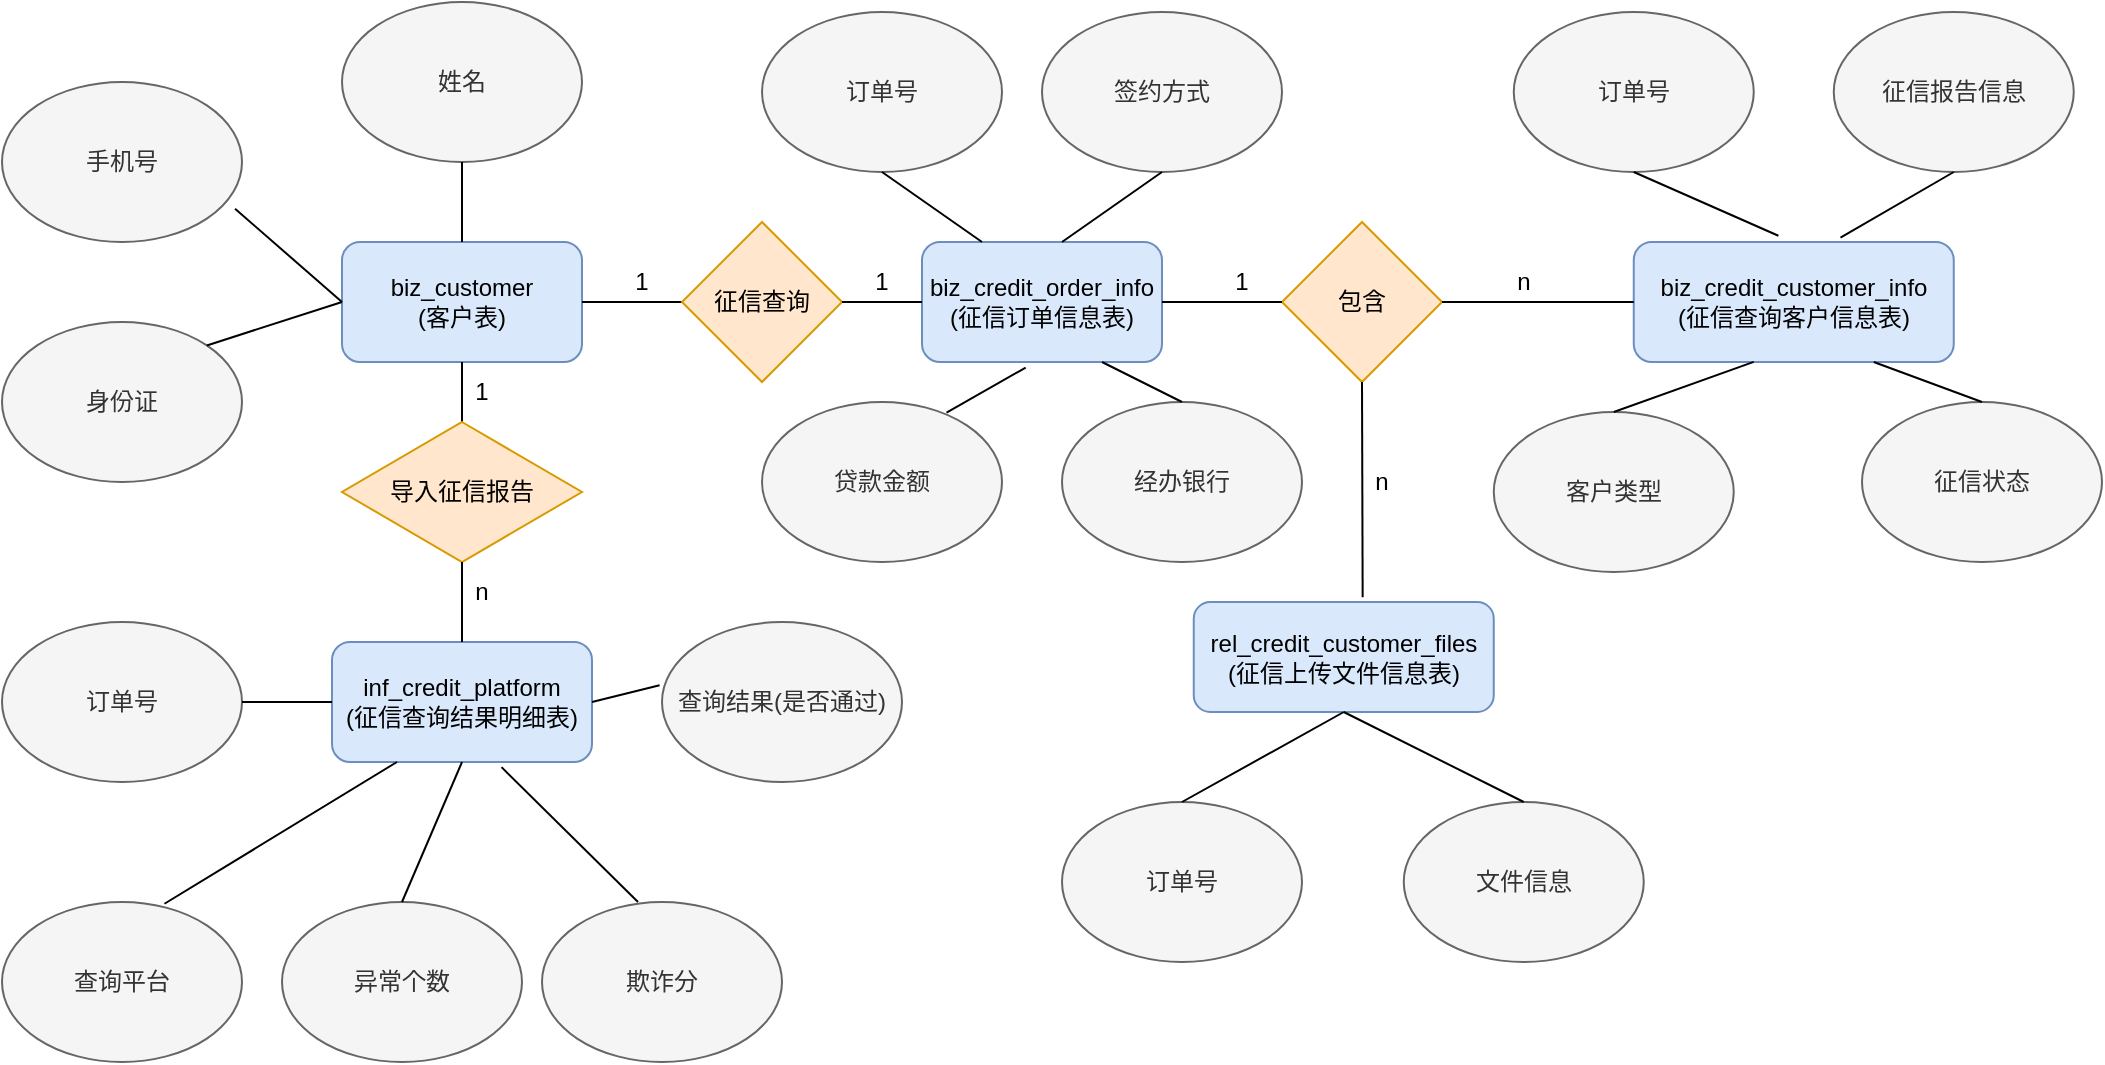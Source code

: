 <mxfile version="12.6.6" type="github"><diagram id="8V74wypXKoyKjCxsadvE" name="Page-1"><mxGraphModel dx="1235" dy="587" grid="1" gridSize="10" guides="1" tooltips="1" connect="1" arrows="1" fold="1" page="1" pageScale="1" pageWidth="1200" pageHeight="1920" math="0" shadow="0"><root><mxCell id="0"/><mxCell id="1" parent="0"/><mxCell id="b-nBw8n8Qqu6ZaVx6pGk-138" value="n" style="text;html=1;strokeColor=none;fillColor=none;align=center;verticalAlign=middle;whiteSpace=wrap;rounded=0;" vertex="1" parent="1"><mxGeometry x="740.88" y="560" width="40" height="20" as="geometry"/></mxCell><mxCell id="b-nBw8n8Qqu6ZaVx6pGk-79" value="biz_customer&lt;br&gt;(客户表)" style="rounded=1;whiteSpace=wrap;html=1;fillColor=#dae8fc;strokeColor=#6c8ebf;" vertex="1" parent="1"><mxGeometry x="170" y="550" width="120" height="60" as="geometry"/></mxCell><mxCell id="b-nBw8n8Qqu6ZaVx6pGk-80" value="手机号" style="ellipse;whiteSpace=wrap;html=1;fillColor=#f5f5f5;strokeColor=#666666;fontColor=#333333;" vertex="1" parent="1"><mxGeometry y="470" width="120" height="80" as="geometry"/></mxCell><mxCell id="b-nBw8n8Qqu6ZaVx6pGk-81" value="姓名" style="ellipse;whiteSpace=wrap;html=1;direction=east;fillColor=#f5f5f5;strokeColor=#666666;fontColor=#333333;" vertex="1" parent="1"><mxGeometry x="170" y="430" width="120" height="80" as="geometry"/></mxCell><mxCell id="b-nBw8n8Qqu6ZaVx6pGk-82" value="身份证" style="ellipse;whiteSpace=wrap;html=1;fillColor=#f5f5f5;strokeColor=#666666;fontColor=#333333;" vertex="1" parent="1"><mxGeometry y="590" width="120" height="80" as="geometry"/></mxCell><mxCell id="b-nBw8n8Qqu6ZaVx6pGk-83" style="edgeStyle=orthogonalEdgeStyle;rounded=0;orthogonalLoop=1;jettySize=auto;html=1;exitX=0.5;exitY=1;exitDx=0;exitDy=0;fillColor=#f5f5f5;strokeColor=#666666;" edge="1" parent="1" source="b-nBw8n8Qqu6ZaVx6pGk-81" target="b-nBw8n8Qqu6ZaVx6pGk-81"><mxGeometry relative="1" as="geometry"/></mxCell><mxCell id="b-nBw8n8Qqu6ZaVx6pGk-84" value="" style="endArrow=none;html=1;exitX=0.5;exitY=0;exitDx=0;exitDy=0;entryX=0.5;entryY=1;entryDx=0;entryDy=0;" edge="1" parent="1" source="b-nBw8n8Qqu6ZaVx6pGk-79" target="b-nBw8n8Qqu6ZaVx6pGk-81"><mxGeometry width="50" height="50" relative="1" as="geometry"><mxPoint x="180" y="590" as="sourcePoint"/><mxPoint x="70" y="510" as="targetPoint"/></mxGeometry></mxCell><mxCell id="b-nBw8n8Qqu6ZaVx6pGk-85" value="" style="endArrow=none;html=1;entryX=0;entryY=0.5;entryDx=0;entryDy=0;exitX=1;exitY=0;exitDx=0;exitDy=0;" edge="1" parent="1" source="b-nBw8n8Qqu6ZaVx6pGk-82" target="b-nBw8n8Qqu6ZaVx6pGk-79"><mxGeometry width="50" height="50" relative="1" as="geometry"><mxPoint x="210" y="660" as="sourcePoint"/><mxPoint x="260" y="610" as="targetPoint"/></mxGeometry></mxCell><mxCell id="b-nBw8n8Qqu6ZaVx6pGk-86" value="" style="endArrow=none;html=1;entryX=0.971;entryY=0.792;entryDx=0;entryDy=0;exitX=0;exitY=0.5;exitDx=0;exitDy=0;entryPerimeter=0;" edge="1" parent="1" source="b-nBw8n8Qqu6ZaVx6pGk-79" target="b-nBw8n8Qqu6ZaVx6pGk-80"><mxGeometry width="50" height="50" relative="1" as="geometry"><mxPoint x="240" y="660" as="sourcePoint"/><mxPoint x="240" y="620" as="targetPoint"/></mxGeometry></mxCell><mxCell id="b-nBw8n8Qqu6ZaVx6pGk-87" value="" style="endArrow=none;html=1;exitX=1;exitY=0.5;exitDx=0;exitDy=0;entryX=0;entryY=0.5;entryDx=0;entryDy=0;" edge="1" parent="1" source="b-nBw8n8Qqu6ZaVx6pGk-79"><mxGeometry width="50" height="50" relative="1" as="geometry"><mxPoint x="290" y="610" as="sourcePoint"/><mxPoint x="340" y="580.0" as="targetPoint"/></mxGeometry></mxCell><mxCell id="b-nBw8n8Qqu6ZaVx6pGk-88" value="1" style="text;html=1;strokeColor=none;fillColor=none;align=center;verticalAlign=middle;whiteSpace=wrap;rounded=0;" vertex="1" parent="1"><mxGeometry x="300" y="560" width="40" height="20" as="geometry"/></mxCell><mxCell id="b-nBw8n8Qqu6ZaVx6pGk-89" value="征信查询" style="rhombus;whiteSpace=wrap;html=1;fillColor=#ffe6cc;strokeColor=#d79b00;" vertex="1" parent="1"><mxGeometry x="340" y="540" width="80" height="80" as="geometry"/></mxCell><mxCell id="b-nBw8n8Qqu6ZaVx6pGk-91" value="biz_credit_customer_info&lt;br&gt;(征信查询客户信息表)" style="rounded=1;whiteSpace=wrap;html=1;fillColor=#dae8fc;strokeColor=#6c8ebf;" vertex="1" parent="1"><mxGeometry x="815.88" y="550" width="160" height="60" as="geometry"/></mxCell><mxCell id="b-nBw8n8Qqu6ZaVx6pGk-92" value="订单号" style="ellipse;whiteSpace=wrap;html=1;fillColor=#f5f5f5;strokeColor=#666666;fontColor=#333333;" vertex="1" parent="1"><mxGeometry x="755.88" y="435" width="120" height="80" as="geometry"/></mxCell><mxCell id="b-nBw8n8Qqu6ZaVx6pGk-93" value="客户类型" style="ellipse;whiteSpace=wrap;html=1;fillColor=#f5f5f5;strokeColor=#666666;fontColor=#333333;" vertex="1" parent="1"><mxGeometry x="745.88" y="635" width="120" height="80" as="geometry"/></mxCell><mxCell id="b-nBw8n8Qqu6ZaVx6pGk-94" value="征信状态" style="ellipse;whiteSpace=wrap;html=1;fillColor=#f5f5f5;strokeColor=#666666;fontColor=#333333;" vertex="1" parent="1"><mxGeometry x="930" y="630" width="120" height="80" as="geometry"/></mxCell><mxCell id="b-nBw8n8Qqu6ZaVx6pGk-95" value="征信报告信息" style="ellipse;whiteSpace=wrap;html=1;fillColor=#f5f5f5;strokeColor=#666666;fontColor=#333333;" vertex="1" parent="1"><mxGeometry x="915.88" y="435" width="120" height="80" as="geometry"/></mxCell><mxCell id="b-nBw8n8Qqu6ZaVx6pGk-96" value="" style="endArrow=none;html=1;exitX=0.5;exitY=0;exitDx=0;exitDy=0;entryX=0.375;entryY=0.999;entryDx=0;entryDy=0;entryPerimeter=0;" edge="1" parent="1" source="b-nBw8n8Qqu6ZaVx6pGk-93" target="b-nBw8n8Qqu6ZaVx6pGk-91"><mxGeometry width="50" height="50" relative="1" as="geometry"><mxPoint x="785.88" y="665" as="sourcePoint"/><mxPoint x="835.88" y="615" as="targetPoint"/></mxGeometry></mxCell><mxCell id="b-nBw8n8Qqu6ZaVx6pGk-97" value="" style="endArrow=none;html=1;entryX=0.75;entryY=1;entryDx=0;entryDy=0;exitX=0.5;exitY=0;exitDx=0;exitDy=0;" edge="1" parent="1" source="b-nBw8n8Qqu6ZaVx6pGk-94" target="b-nBw8n8Qqu6ZaVx6pGk-91"><mxGeometry width="50" height="50" relative="1" as="geometry"><mxPoint x="345.88" y="805" as="sourcePoint"/><mxPoint x="395.88" y="755" as="targetPoint"/></mxGeometry></mxCell><mxCell id="b-nBw8n8Qqu6ZaVx6pGk-98" value="" style="endArrow=none;html=1;entryX=0.5;entryY=1;entryDx=0;entryDy=0;exitX=0.646;exitY=-0.036;exitDx=0;exitDy=0;exitPerimeter=0;" edge="1" parent="1" source="b-nBw8n8Qqu6ZaVx6pGk-91" target="b-nBw8n8Qqu6ZaVx6pGk-95"><mxGeometry width="50" height="50" relative="1" as="geometry"><mxPoint x="345.88" y="805" as="sourcePoint"/><mxPoint x="395.88" y="755" as="targetPoint"/></mxGeometry></mxCell><mxCell id="b-nBw8n8Qqu6ZaVx6pGk-99" value="" style="endArrow=none;html=1;entryX=0.5;entryY=1;entryDx=0;entryDy=0;exitX=0.452;exitY=-0.052;exitDx=0;exitDy=0;exitPerimeter=0;" edge="1" parent="1" source="b-nBw8n8Qqu6ZaVx6pGk-91" target="b-nBw8n8Qqu6ZaVx6pGk-92"><mxGeometry width="50" height="50" relative="1" as="geometry"><mxPoint x="345.88" y="805" as="sourcePoint"/><mxPoint x="395.88" y="755" as="targetPoint"/></mxGeometry></mxCell><mxCell id="b-nBw8n8Qqu6ZaVx6pGk-102" value="inf_credit_platform&lt;br&gt;(征信查询结果明细表)" style="rounded=1;whiteSpace=wrap;html=1;fillColor=#dae8fc;strokeColor=#6c8ebf;" vertex="1" parent="1"><mxGeometry x="165" y="750" width="130" height="60" as="geometry"/></mxCell><mxCell id="b-nBw8n8Qqu6ZaVx6pGk-105" value="订单号" style="ellipse;whiteSpace=wrap;html=1;fillColor=#f5f5f5;strokeColor=#666666;fontColor=#333333;" vertex="1" parent="1"><mxGeometry y="740" width="120" height="80" as="geometry"/></mxCell><mxCell id="b-nBw8n8Qqu6ZaVx6pGk-106" value="异常个数" style="ellipse;whiteSpace=wrap;html=1;fillColor=#f5f5f5;strokeColor=#666666;fontColor=#333333;" vertex="1" parent="1"><mxGeometry x="140" y="880" width="120" height="80" as="geometry"/></mxCell><mxCell id="b-nBw8n8Qqu6ZaVx6pGk-107" value="查询平台" style="ellipse;whiteSpace=wrap;html=1;fillColor=#f5f5f5;strokeColor=#666666;fontColor=#333333;" vertex="1" parent="1"><mxGeometry y="880" width="120" height="80" as="geometry"/></mxCell><mxCell id="b-nBw8n8Qqu6ZaVx6pGk-108" value="欺诈分" style="ellipse;whiteSpace=wrap;html=1;fillColor=#f5f5f5;strokeColor=#666666;fontColor=#333333;" vertex="1" parent="1"><mxGeometry x="270" y="880" width="120" height="80" as="geometry"/></mxCell><mxCell id="b-nBw8n8Qqu6ZaVx6pGk-109" value="查询结果(是否通过)" style="ellipse;whiteSpace=wrap;html=1;fillColor=#f5f5f5;strokeColor=#666666;fontColor=#333333;" vertex="1" parent="1"><mxGeometry x="330" y="740" width="120" height="80" as="geometry"/></mxCell><mxCell id="b-nBw8n8Qqu6ZaVx6pGk-110" value="" style="endArrow=none;html=1;exitX=0.5;exitY=0;exitDx=0;exitDy=0;entryX=0.5;entryY=1;entryDx=0;entryDy=0;" edge="1" parent="1" source="b-nBw8n8Qqu6ZaVx6pGk-106" target="b-nBw8n8Qqu6ZaVx6pGk-102"><mxGeometry width="50" height="50" relative="1" as="geometry"><mxPoint x="190" y="880" as="sourcePoint"/><mxPoint x="240" y="830" as="targetPoint"/></mxGeometry></mxCell><mxCell id="b-nBw8n8Qqu6ZaVx6pGk-111" value="" style="endArrow=none;html=1;exitX=0.4;exitY=0;exitDx=0;exitDy=0;exitPerimeter=0;entryX=0.652;entryY=1.043;entryDx=0;entryDy=0;entryPerimeter=0;" edge="1" parent="1" source="b-nBw8n8Qqu6ZaVx6pGk-108" target="b-nBw8n8Qqu6ZaVx6pGk-102"><mxGeometry width="50" height="50" relative="1" as="geometry"><mxPoint x="220" y="880" as="sourcePoint"/><mxPoint x="270" y="830" as="targetPoint"/></mxGeometry></mxCell><mxCell id="b-nBw8n8Qqu6ZaVx6pGk-112" value="" style="endArrow=none;html=1;exitX=-0.01;exitY=0.395;exitDx=0;exitDy=0;exitPerimeter=0;entryX=1;entryY=0.5;entryDx=0;entryDy=0;" edge="1" parent="1" source="b-nBw8n8Qqu6ZaVx6pGk-109" target="b-nBw8n8Qqu6ZaVx6pGk-102"><mxGeometry width="50" height="50" relative="1" as="geometry"><mxPoint x="230" y="760" as="sourcePoint"/><mxPoint x="280" y="710" as="targetPoint"/></mxGeometry></mxCell><mxCell id="b-nBw8n8Qqu6ZaVx6pGk-113" value="" style="endArrow=none;html=1;exitX=0.677;exitY=0.011;exitDx=0;exitDy=0;entryX=0.25;entryY=1;entryDx=0;entryDy=0;exitPerimeter=0;" edge="1" parent="1" source="b-nBw8n8Qqu6ZaVx6pGk-107" target="b-nBw8n8Qqu6ZaVx6pGk-102"><mxGeometry width="50" height="50" relative="1" as="geometry"><mxPoint x="180" y="890" as="sourcePoint"/><mxPoint x="235" y="841" as="targetPoint"/></mxGeometry></mxCell><mxCell id="b-nBw8n8Qqu6ZaVx6pGk-114" value="" style="endArrow=none;html=1;exitX=0;exitY=0.5;exitDx=0;exitDy=0;entryX=1;entryY=0.5;entryDx=0;entryDy=0;" edge="1" parent="1" source="b-nBw8n8Qqu6ZaVx6pGk-102" target="b-nBw8n8Qqu6ZaVx6pGk-105"><mxGeometry width="50" height="50" relative="1" as="geometry"><mxPoint x="190" y="900" as="sourcePoint"/><mxPoint x="245" y="851" as="targetPoint"/></mxGeometry></mxCell><mxCell id="b-nBw8n8Qqu6ZaVx6pGk-117" value="" style="endArrow=none;html=1;entryX=0.5;entryY=1;entryDx=0;entryDy=0;" edge="1" parent="1" target="b-nBw8n8Qqu6ZaVx6pGk-79"><mxGeometry width="50" height="50" relative="1" as="geometry"><mxPoint x="230" y="640" as="sourcePoint"/><mxPoint x="240" y="690" as="targetPoint"/></mxGeometry></mxCell><mxCell id="b-nBw8n8Qqu6ZaVx6pGk-118" value="导入征信报告" style="rhombus;whiteSpace=wrap;html=1;fillColor=#ffe6cc;strokeColor=#d79b00;" vertex="1" parent="1"><mxGeometry x="170" y="640" width="120" height="70" as="geometry"/></mxCell><mxCell id="b-nBw8n8Qqu6ZaVx6pGk-119" value="" style="endArrow=none;html=1;entryX=0.5;entryY=1;entryDx=0;entryDy=0;exitX=0.5;exitY=0;exitDx=0;exitDy=0;" edge="1" parent="1" source="b-nBw8n8Qqu6ZaVx6pGk-102" target="b-nBw8n8Qqu6ZaVx6pGk-118"><mxGeometry width="50" height="50" relative="1" as="geometry"><mxPoint x="240" y="650" as="sourcePoint"/><mxPoint x="240" y="620" as="targetPoint"/></mxGeometry></mxCell><mxCell id="b-nBw8n8Qqu6ZaVx6pGk-120" value="1" style="text;html=1;strokeColor=none;fillColor=none;align=center;verticalAlign=middle;whiteSpace=wrap;rounded=0;" vertex="1" parent="1"><mxGeometry x="220" y="615" width="40" height="20" as="geometry"/></mxCell><mxCell id="b-nBw8n8Qqu6ZaVx6pGk-121" value="n" style="text;html=1;strokeColor=none;fillColor=none;align=center;verticalAlign=middle;whiteSpace=wrap;rounded=0;" vertex="1" parent="1"><mxGeometry x="220" y="715" width="40" height="20" as="geometry"/></mxCell><mxCell id="b-nBw8n8Qqu6ZaVx6pGk-123" value="biz_credit_order_info&lt;br&gt;(征信订单信息表)" style="rounded=1;whiteSpace=wrap;html=1;fillColor=#dae8fc;strokeColor=#6c8ebf;" vertex="1" parent="1"><mxGeometry x="460" y="550" width="120" height="60" as="geometry"/></mxCell><mxCell id="b-nBw8n8Qqu6ZaVx6pGk-124" value="包含" style="rhombus;whiteSpace=wrap;html=1;fillColor=#ffe6cc;strokeColor=#d79b00;" vertex="1" parent="1"><mxGeometry x="640" y="540" width="80" height="80" as="geometry"/></mxCell><mxCell id="b-nBw8n8Qqu6ZaVx6pGk-126" value="" style="endArrow=none;html=1;entryX=0;entryY=0.5;entryDx=0;entryDy=0;exitX=1;exitY=0.5;exitDx=0;exitDy=0;" edge="1" parent="1" source="b-nBw8n8Qqu6ZaVx6pGk-123" target="b-nBw8n8Qqu6ZaVx6pGk-124"><mxGeometry width="50" height="50" relative="1" as="geometry"><mxPoint x="600" y="580" as="sourcePoint"/><mxPoint x="570" y="490" as="targetPoint"/></mxGeometry></mxCell><mxCell id="b-nBw8n8Qqu6ZaVx6pGk-127" value="" style="endArrow=none;html=1;exitX=1;exitY=0.5;exitDx=0;exitDy=0;" edge="1" parent="1" source="b-nBw8n8Qqu6ZaVx6pGk-89"><mxGeometry width="50" height="50" relative="1" as="geometry"><mxPoint x="590" y="590" as="sourcePoint"/><mxPoint x="460" y="580" as="targetPoint"/></mxGeometry></mxCell><mxCell id="b-nBw8n8Qqu6ZaVx6pGk-131" value="" style="endArrow=none;html=1;exitX=1;exitY=0.5;exitDx=0;exitDy=0;entryX=0;entryY=0.5;entryDx=0;entryDy=0;" edge="1" parent="1" source="b-nBw8n8Qqu6ZaVx6pGk-124" target="b-nBw8n8Qqu6ZaVx6pGk-91"><mxGeometry width="50" height="50" relative="1" as="geometry"><mxPoint x="905.88" y="735" as="sourcePoint"/><mxPoint x="985.88" y="685" as="targetPoint"/></mxGeometry></mxCell><mxCell id="b-nBw8n8Qqu6ZaVx6pGk-139" value="1" style="text;html=1;strokeColor=none;fillColor=none;align=center;verticalAlign=middle;whiteSpace=wrap;rounded=0;" vertex="1" parent="1"><mxGeometry x="600" y="560" width="40" height="20" as="geometry"/></mxCell><mxCell id="b-nBw8n8Qqu6ZaVx6pGk-140" value="" style="endArrow=none;html=1;entryX=0.5;entryY=1;entryDx=0;entryDy=0;exitX=0.563;exitY=-0.044;exitDx=0;exitDy=0;exitPerimeter=0;" edge="1" parent="1" source="b-nBw8n8Qqu6ZaVx6pGk-141" target="b-nBw8n8Qqu6ZaVx6pGk-124"><mxGeometry width="50" height="50" relative="1" as="geometry"><mxPoint x="680" y="670" as="sourcePoint"/><mxPoint x="710" y="690" as="targetPoint"/></mxGeometry></mxCell><mxCell id="b-nBw8n8Qqu6ZaVx6pGk-141" value="rel_credit_customer_files&lt;br&gt;(征信上传文件信息表)" style="rounded=1;whiteSpace=wrap;html=1;fillColor=#dae8fc;strokeColor=#6c8ebf;" vertex="1" parent="1"><mxGeometry x="595.88" y="730" width="150" height="55" as="geometry"/></mxCell><mxCell id="b-nBw8n8Qqu6ZaVx6pGk-143" value="订单号" style="ellipse;whiteSpace=wrap;html=1;fillColor=#f5f5f5;strokeColor=#666666;fontColor=#333333;" vertex="1" parent="1"><mxGeometry x="530" y="830" width="120" height="80" as="geometry"/></mxCell><mxCell id="b-nBw8n8Qqu6ZaVx6pGk-144" value="" style="endArrow=none;html=1;entryX=0.5;entryY=1;entryDx=0;entryDy=0;exitX=0.5;exitY=0;exitDx=0;exitDy=0;" edge="1" parent="1" source="b-nBw8n8Qqu6ZaVx6pGk-143" target="b-nBw8n8Qqu6ZaVx6pGk-141"><mxGeometry width="50" height="50" relative="1" as="geometry"><mxPoint x="770.88" y="840" as="sourcePoint"/><mxPoint x="820.88" y="790" as="targetPoint"/></mxGeometry></mxCell><mxCell id="b-nBw8n8Qqu6ZaVx6pGk-145" value="文件信息" style="ellipse;whiteSpace=wrap;html=1;fillColor=#f5f5f5;strokeColor=#666666;fontColor=#333333;" vertex="1" parent="1"><mxGeometry x="700.88" y="830" width="120" height="80" as="geometry"/></mxCell><mxCell id="b-nBw8n8Qqu6ZaVx6pGk-146" value="" style="endArrow=none;html=1;exitX=0.5;exitY=0;exitDx=0;exitDy=0;entryX=0.5;entryY=1;entryDx=0;entryDy=0;" edge="1" parent="1" source="b-nBw8n8Qqu6ZaVx6pGk-145" target="b-nBw8n8Qqu6ZaVx6pGk-141"><mxGeometry width="50" height="50" relative="1" as="geometry"><mxPoint x="600.0" y="840" as="sourcePoint"/><mxPoint x="680.88" y="795" as="targetPoint"/></mxGeometry></mxCell><mxCell id="b-nBw8n8Qqu6ZaVx6pGk-148" value="订单号" style="ellipse;whiteSpace=wrap;html=1;fillColor=#f5f5f5;strokeColor=#666666;fontColor=#333333;" vertex="1" parent="1"><mxGeometry x="380" y="435" width="120" height="80" as="geometry"/></mxCell><mxCell id="b-nBw8n8Qqu6ZaVx6pGk-149" value="贷款金额" style="ellipse;whiteSpace=wrap;html=1;fillColor=#f5f5f5;strokeColor=#666666;fontColor=#333333;" vertex="1" parent="1"><mxGeometry x="380" y="630" width="120" height="80" as="geometry"/></mxCell><mxCell id="b-nBw8n8Qqu6ZaVx6pGk-150" value="n" style="text;html=1;strokeColor=none;fillColor=none;align=center;verticalAlign=middle;whiteSpace=wrap;rounded=0;" vertex="1" parent="1"><mxGeometry x="670" y="660" width="40" height="20" as="geometry"/></mxCell><mxCell id="b-nBw8n8Qqu6ZaVx6pGk-151" value="经办银行" style="ellipse;whiteSpace=wrap;html=1;fillColor=#f5f5f5;strokeColor=#666666;fontColor=#333333;" vertex="1" parent="1"><mxGeometry x="530" y="630" width="120" height="80" as="geometry"/></mxCell><mxCell id="b-nBw8n8Qqu6ZaVx6pGk-152" value="签约方式" style="ellipse;whiteSpace=wrap;html=1;fillColor=#f5f5f5;strokeColor=#666666;fontColor=#333333;" vertex="1" parent="1"><mxGeometry x="520" y="435" width="120" height="80" as="geometry"/></mxCell><mxCell id="b-nBw8n8Qqu6ZaVx6pGk-154" value="" style="endArrow=none;html=1;exitX=0.5;exitY=0;exitDx=0;exitDy=0;entryX=0.75;entryY=1;entryDx=0;entryDy=0;" edge="1" parent="1" source="b-nBw8n8Qqu6ZaVx6pGk-151" target="b-nBw8n8Qqu6ZaVx6pGk-123"><mxGeometry width="50" height="50" relative="1" as="geometry"><mxPoint x="330" y="530" as="sourcePoint"/><mxPoint x="380" y="480" as="targetPoint"/></mxGeometry></mxCell><mxCell id="b-nBw8n8Qqu6ZaVx6pGk-155" value="" style="endArrow=none;html=1;exitX=0.769;exitY=0.067;exitDx=0;exitDy=0;exitPerimeter=0;entryX=0.432;entryY=1.046;entryDx=0;entryDy=0;entryPerimeter=0;" edge="1" parent="1" source="b-nBw8n8Qqu6ZaVx6pGk-149" target="b-nBw8n8Qqu6ZaVx6pGk-123"><mxGeometry width="50" height="50" relative="1" as="geometry"><mxPoint x="450" y="650" as="sourcePoint"/><mxPoint x="500" y="600" as="targetPoint"/></mxGeometry></mxCell><mxCell id="b-nBw8n8Qqu6ZaVx6pGk-156" value="" style="endArrow=none;html=1;entryX=0.5;entryY=1;entryDx=0;entryDy=0;" edge="1" parent="1" target="b-nBw8n8Qqu6ZaVx6pGk-152"><mxGeometry width="50" height="50" relative="1" as="geometry"><mxPoint x="530" y="550" as="sourcePoint"/><mxPoint x="560" y="530" as="targetPoint"/></mxGeometry></mxCell><mxCell id="b-nBw8n8Qqu6ZaVx6pGk-157" value="" style="endArrow=none;html=1;exitX=0.25;exitY=0;exitDx=0;exitDy=0;entryX=0.5;entryY=1;entryDx=0;entryDy=0;" edge="1" parent="1" source="b-nBw8n8Qqu6ZaVx6pGk-123" target="b-nBw8n8Qqu6ZaVx6pGk-148"><mxGeometry width="50" height="50" relative="1" as="geometry"><mxPoint x="350" y="560" as="sourcePoint"/><mxPoint x="400" y="510" as="targetPoint"/></mxGeometry></mxCell><mxCell id="b-nBw8n8Qqu6ZaVx6pGk-158" value="1" style="text;html=1;strokeColor=none;fillColor=none;align=center;verticalAlign=middle;whiteSpace=wrap;rounded=0;" vertex="1" parent="1"><mxGeometry x="420" y="560" width="40" height="20" as="geometry"/></mxCell></root></mxGraphModel></diagram></mxfile>